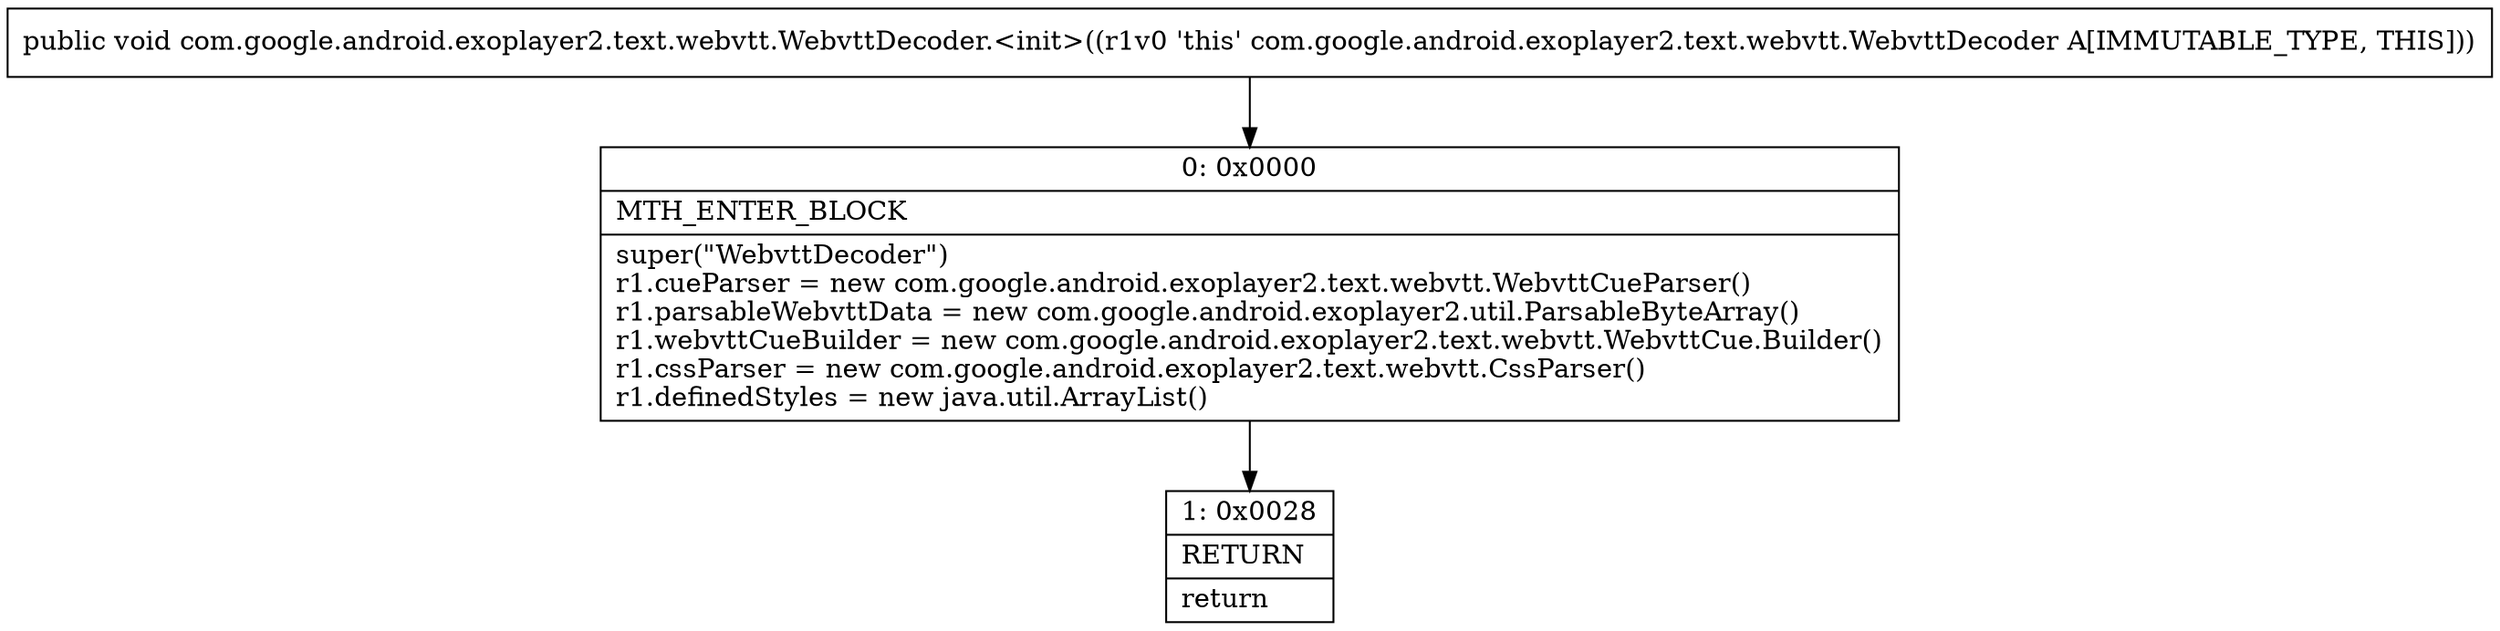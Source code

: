 digraph "CFG forcom.google.android.exoplayer2.text.webvtt.WebvttDecoder.\<init\>()V" {
Node_0 [shape=record,label="{0\:\ 0x0000|MTH_ENTER_BLOCK\l|super(\"WebvttDecoder\")\lr1.cueParser = new com.google.android.exoplayer2.text.webvtt.WebvttCueParser()\lr1.parsableWebvttData = new com.google.android.exoplayer2.util.ParsableByteArray()\lr1.webvttCueBuilder = new com.google.android.exoplayer2.text.webvtt.WebvttCue.Builder()\lr1.cssParser = new com.google.android.exoplayer2.text.webvtt.CssParser()\lr1.definedStyles = new java.util.ArrayList()\l}"];
Node_1 [shape=record,label="{1\:\ 0x0028|RETURN\l|return\l}"];
MethodNode[shape=record,label="{public void com.google.android.exoplayer2.text.webvtt.WebvttDecoder.\<init\>((r1v0 'this' com.google.android.exoplayer2.text.webvtt.WebvttDecoder A[IMMUTABLE_TYPE, THIS])) }"];
MethodNode -> Node_0;
Node_0 -> Node_1;
}


